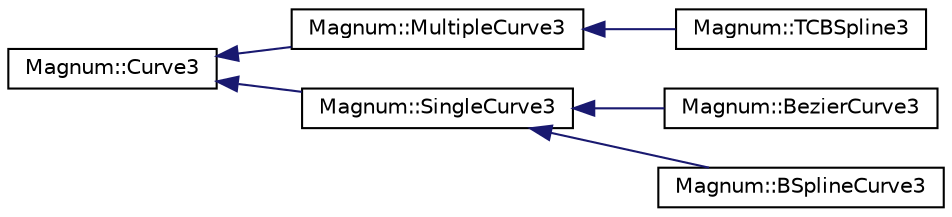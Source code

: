 digraph "圖形化之類別階層"
{
  edge [fontname="Helvetica",fontsize="10",labelfontname="Helvetica",labelfontsize="10"];
  node [fontname="Helvetica",fontsize="10",shape=record];
  rankdir="LR";
  Node1 [label="Magnum::Curve3",height=0.2,width=0.4,color="black", fillcolor="white", style="filled",URL="$class_magnum_1_1_curve3.html"];
  Node1 -> Node2 [dir="back",color="midnightblue",fontsize="10",style="solid",fontname="Helvetica"];
  Node2 [label="Magnum::MultipleCurve3",height=0.2,width=0.4,color="black", fillcolor="white", style="filled",URL="$class_magnum_1_1_multiple_curve3.html"];
  Node2 -> Node3 [dir="back",color="midnightblue",fontsize="10",style="solid",fontname="Helvetica"];
  Node3 [label="Magnum::TCBSpline3",height=0.2,width=0.4,color="black", fillcolor="white", style="filled",URL="$class_magnum_1_1_t_c_b_spline3.html"];
  Node1 -> Node4 [dir="back",color="midnightblue",fontsize="10",style="solid",fontname="Helvetica"];
  Node4 [label="Magnum::SingleCurve3",height=0.2,width=0.4,color="black", fillcolor="white", style="filled",URL="$class_magnum_1_1_single_curve3.html"];
  Node4 -> Node5 [dir="back",color="midnightblue",fontsize="10",style="solid",fontname="Helvetica"];
  Node5 [label="Magnum::BezierCurve3",height=0.2,width=0.4,color="black", fillcolor="white", style="filled",URL="$class_magnum_1_1_bezier_curve3.html"];
  Node4 -> Node6 [dir="back",color="midnightblue",fontsize="10",style="solid",fontname="Helvetica"];
  Node6 [label="Magnum::BSplineCurve3",height=0.2,width=0.4,color="black", fillcolor="white", style="filled",URL="$class_magnum_1_1_b_spline_curve3.html"];
}
